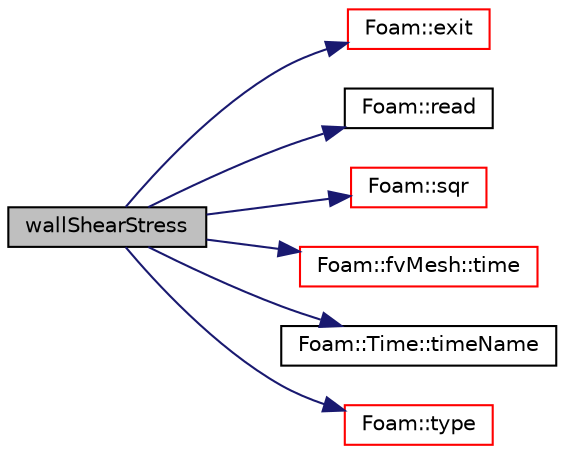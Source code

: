 digraph "wallShearStress"
{
  bgcolor="transparent";
  edge [fontname="Helvetica",fontsize="10",labelfontname="Helvetica",labelfontsize="10"];
  node [fontname="Helvetica",fontsize="10",shape=record];
  rankdir="LR";
  Node1 [label="wallShearStress",height=0.2,width=0.4,color="black", fillcolor="grey75", style="filled", fontcolor="black"];
  Node1 -> Node2 [color="midnightblue",fontsize="10",style="solid",fontname="Helvetica"];
  Node2 [label="Foam::exit",height=0.2,width=0.4,color="red",URL="$a10893.html#a06ca7250d8e89caf05243ec094843642"];
  Node1 -> Node3 [color="midnightblue",fontsize="10",style="solid",fontname="Helvetica"];
  Node3 [label="Foam::read",height=0.2,width=0.4,color="black",URL="$a10893.html#a18efc6d016047ec7c6d5150d913d8c34"];
  Node1 -> Node4 [color="midnightblue",fontsize="10",style="solid",fontname="Helvetica"];
  Node4 [label="Foam::sqr",height=0.2,width=0.4,color="red",URL="$a10893.html#a277dc11c581d53826ab5090b08f3b17b"];
  Node1 -> Node5 [color="midnightblue",fontsize="10",style="solid",fontname="Helvetica"];
  Node5 [label="Foam::fvMesh::time",height=0.2,width=0.4,color="red",URL="$a00888.html#a48fcf6de2789aff6b430b5fc1a05693f",tooltip="Return the top-level database. "];
  Node1 -> Node6 [color="midnightblue",fontsize="10",style="solid",fontname="Helvetica"];
  Node6 [label="Foam::Time::timeName",height=0.2,width=0.4,color="black",URL="$a02696.html#a5ae6a110de1b22323e19a46943c7f0c1",tooltip="Return time name of given scalar time. "];
  Node1 -> Node7 [color="midnightblue",fontsize="10",style="solid",fontname="Helvetica"];
  Node7 [label="Foam::type",height=0.2,width=0.4,color="red",URL="$a10893.html#aec48583af672626378f501eb9fc32cd1",tooltip="Return the file type: DIRECTORY or FILE. "];
}
